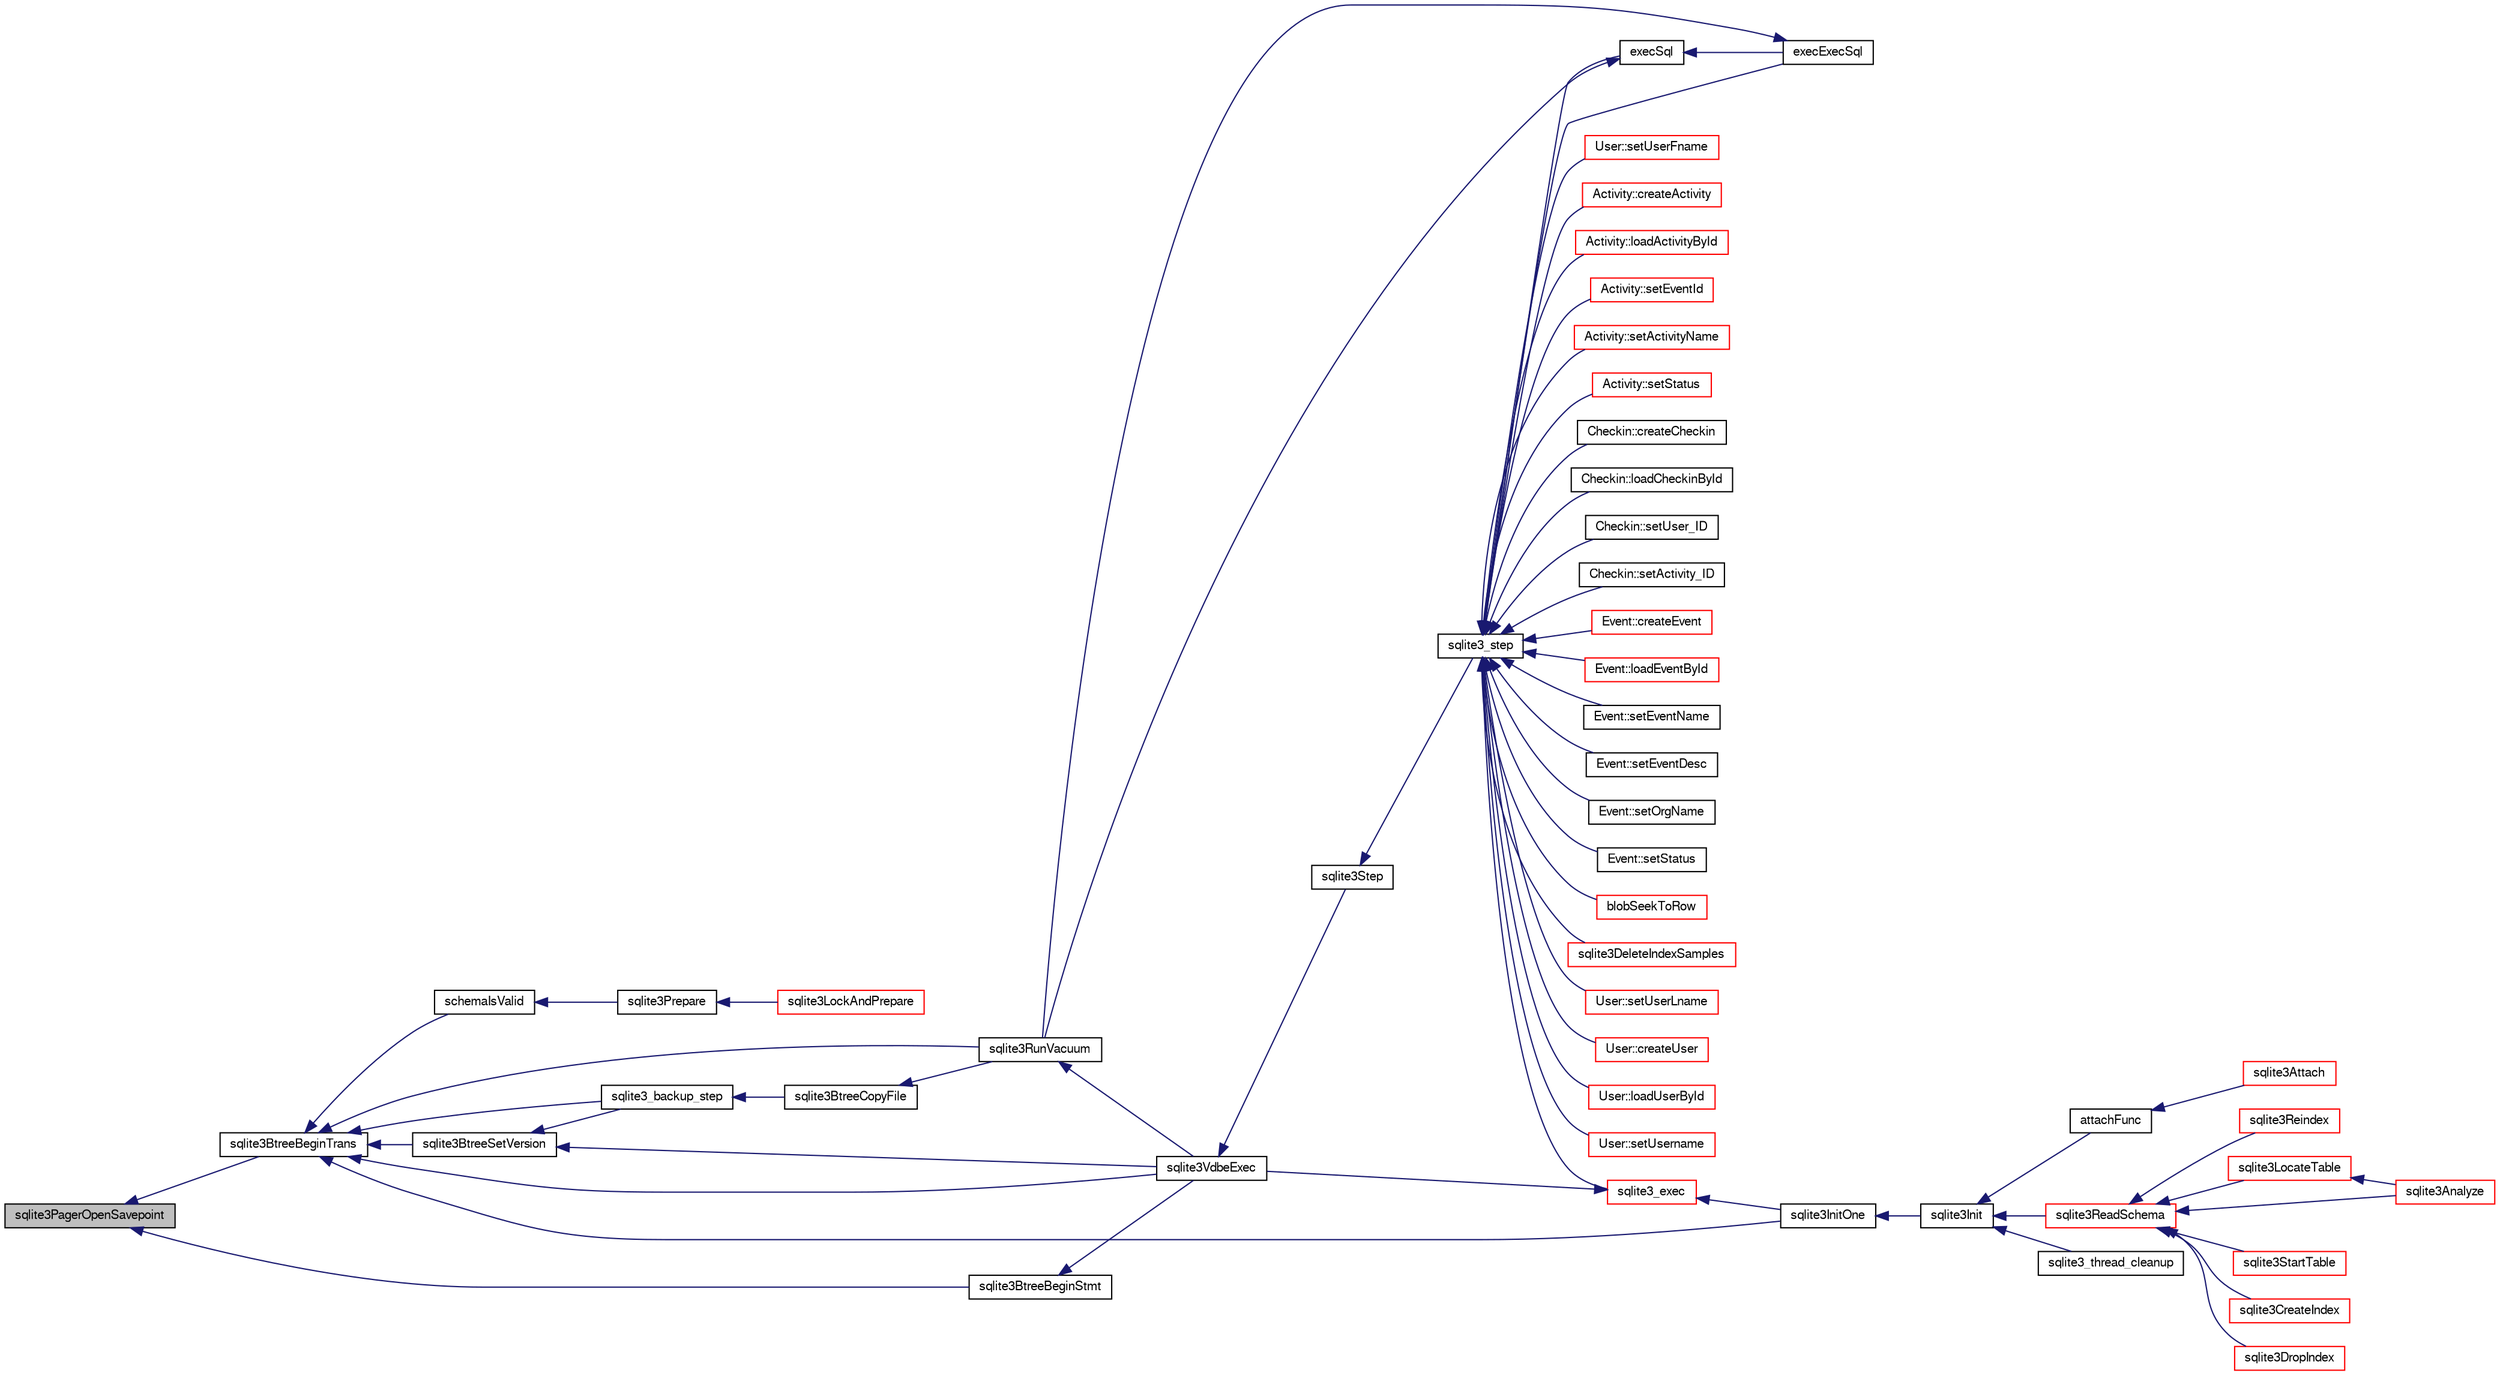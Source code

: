 digraph "sqlite3PagerOpenSavepoint"
{
  edge [fontname="FreeSans",fontsize="10",labelfontname="FreeSans",labelfontsize="10"];
  node [fontname="FreeSans",fontsize="10",shape=record];
  rankdir="LR";
  Node633587 [label="sqlite3PagerOpenSavepoint",height=0.2,width=0.4,color="black", fillcolor="grey75", style="filled", fontcolor="black"];
  Node633587 -> Node633588 [dir="back",color="midnightblue",fontsize="10",style="solid",fontname="FreeSans"];
  Node633588 [label="sqlite3BtreeBeginTrans",height=0.2,width=0.4,color="black", fillcolor="white", style="filled",URL="$sqlite3_8c.html#a52d6706df15c67c22aa7d0e290c16bf5"];
  Node633588 -> Node633589 [dir="back",color="midnightblue",fontsize="10",style="solid",fontname="FreeSans"];
  Node633589 [label="sqlite3BtreeSetVersion",height=0.2,width=0.4,color="black", fillcolor="white", style="filled",URL="$sqlite3_8c.html#a2db3061b5c557699a47415ca0342ba01"];
  Node633589 -> Node633590 [dir="back",color="midnightblue",fontsize="10",style="solid",fontname="FreeSans"];
  Node633590 [label="sqlite3_backup_step",height=0.2,width=0.4,color="black", fillcolor="white", style="filled",URL="$sqlite3_8h.html#a1699b75e98d082eebc465a9e64c35269"];
  Node633590 -> Node633591 [dir="back",color="midnightblue",fontsize="10",style="solid",fontname="FreeSans"];
  Node633591 [label="sqlite3BtreeCopyFile",height=0.2,width=0.4,color="black", fillcolor="white", style="filled",URL="$sqlite3_8c.html#a4d9e19a79f0d5c1dfcef0bd137ae83f9"];
  Node633591 -> Node633592 [dir="back",color="midnightblue",fontsize="10",style="solid",fontname="FreeSans"];
  Node633592 [label="sqlite3RunVacuum",height=0.2,width=0.4,color="black", fillcolor="white", style="filled",URL="$sqlite3_8c.html#a5e83ddc7b3e7e8e79ad5d1fc92de1d2f"];
  Node633592 -> Node633593 [dir="back",color="midnightblue",fontsize="10",style="solid",fontname="FreeSans"];
  Node633593 [label="sqlite3VdbeExec",height=0.2,width=0.4,color="black", fillcolor="white", style="filled",URL="$sqlite3_8c.html#a8ce40a614bdc56719c4d642b1e4dfb21"];
  Node633593 -> Node633594 [dir="back",color="midnightblue",fontsize="10",style="solid",fontname="FreeSans"];
  Node633594 [label="sqlite3Step",height=0.2,width=0.4,color="black", fillcolor="white", style="filled",URL="$sqlite3_8c.html#a3f2872e873e2758a4beedad1d5113554"];
  Node633594 -> Node633595 [dir="back",color="midnightblue",fontsize="10",style="solid",fontname="FreeSans"];
  Node633595 [label="sqlite3_step",height=0.2,width=0.4,color="black", fillcolor="white", style="filled",URL="$sqlite3_8h.html#ac1e491ce36b7471eb28387f7d3c74334"];
  Node633595 -> Node633596 [dir="back",color="midnightblue",fontsize="10",style="solid",fontname="FreeSans"];
  Node633596 [label="Activity::createActivity",height=0.2,width=0.4,color="red", fillcolor="white", style="filled",URL="$classActivity.html#a813cc5e52c14ab49b39014c134e3425b"];
  Node633595 -> Node633599 [dir="back",color="midnightblue",fontsize="10",style="solid",fontname="FreeSans"];
  Node633599 [label="Activity::loadActivityById",height=0.2,width=0.4,color="red", fillcolor="white", style="filled",URL="$classActivity.html#abe4ffb4f08a47212ebf9013259d9e7fd"];
  Node633595 -> Node633601 [dir="back",color="midnightblue",fontsize="10",style="solid",fontname="FreeSans"];
  Node633601 [label="Activity::setEventId",height=0.2,width=0.4,color="red", fillcolor="white", style="filled",URL="$classActivity.html#adb1d0fd0d08f473e068f0a4086bfa9ca"];
  Node633595 -> Node633602 [dir="back",color="midnightblue",fontsize="10",style="solid",fontname="FreeSans"];
  Node633602 [label="Activity::setActivityName",height=0.2,width=0.4,color="red", fillcolor="white", style="filled",URL="$classActivity.html#a62dc3737b33915a36086f9dd26d16a81"];
  Node633595 -> Node633603 [dir="back",color="midnightblue",fontsize="10",style="solid",fontname="FreeSans"];
  Node633603 [label="Activity::setStatus",height=0.2,width=0.4,color="red", fillcolor="white", style="filled",URL="$classActivity.html#af618135a7738f4d2a7ee147a8ef912ea"];
  Node633595 -> Node633604 [dir="back",color="midnightblue",fontsize="10",style="solid",fontname="FreeSans"];
  Node633604 [label="Checkin::createCheckin",height=0.2,width=0.4,color="black", fillcolor="white", style="filled",URL="$classCheckin.html#a4e40acdf7fff0e607f6de4f24f3a163c"];
  Node633595 -> Node633605 [dir="back",color="midnightblue",fontsize="10",style="solid",fontname="FreeSans"];
  Node633605 [label="Checkin::loadCheckinById",height=0.2,width=0.4,color="black", fillcolor="white", style="filled",URL="$classCheckin.html#a3461f70ea6c68475225f2a07f78a21e0"];
  Node633595 -> Node633606 [dir="back",color="midnightblue",fontsize="10",style="solid",fontname="FreeSans"];
  Node633606 [label="Checkin::setUser_ID",height=0.2,width=0.4,color="black", fillcolor="white", style="filled",URL="$classCheckin.html#a76ab640f4f912876dbebf183db5359c6"];
  Node633595 -> Node633607 [dir="back",color="midnightblue",fontsize="10",style="solid",fontname="FreeSans"];
  Node633607 [label="Checkin::setActivity_ID",height=0.2,width=0.4,color="black", fillcolor="white", style="filled",URL="$classCheckin.html#ab2ff3ec2604ec73a42af25874a00b232"];
  Node633595 -> Node633608 [dir="back",color="midnightblue",fontsize="10",style="solid",fontname="FreeSans"];
  Node633608 [label="Event::createEvent",height=0.2,width=0.4,color="red", fillcolor="white", style="filled",URL="$classEvent.html#a77adb9f4a46ffb32c2d931f0691f5903"];
  Node633595 -> Node633609 [dir="back",color="midnightblue",fontsize="10",style="solid",fontname="FreeSans"];
  Node633609 [label="Event::loadEventById",height=0.2,width=0.4,color="red", fillcolor="white", style="filled",URL="$classEvent.html#afa66cea33f722dbeecb69cc98fdea055"];
  Node633595 -> Node633610 [dir="back",color="midnightblue",fontsize="10",style="solid",fontname="FreeSans"];
  Node633610 [label="Event::setEventName",height=0.2,width=0.4,color="black", fillcolor="white", style="filled",URL="$classEvent.html#a10596b6ca077df05184e30d62b08729d"];
  Node633595 -> Node633611 [dir="back",color="midnightblue",fontsize="10",style="solid",fontname="FreeSans"];
  Node633611 [label="Event::setEventDesc",height=0.2,width=0.4,color="black", fillcolor="white", style="filled",URL="$classEvent.html#ae36b8377dcae792f1c5c4726024c981b"];
  Node633595 -> Node633612 [dir="back",color="midnightblue",fontsize="10",style="solid",fontname="FreeSans"];
  Node633612 [label="Event::setOrgName",height=0.2,width=0.4,color="black", fillcolor="white", style="filled",URL="$classEvent.html#a19aac0f776bd764563a54977656cf680"];
  Node633595 -> Node633613 [dir="back",color="midnightblue",fontsize="10",style="solid",fontname="FreeSans"];
  Node633613 [label="Event::setStatus",height=0.2,width=0.4,color="black", fillcolor="white", style="filled",URL="$classEvent.html#ab0a6b9285af0f4172eb841e2b80f8972"];
  Node633595 -> Node633614 [dir="back",color="midnightblue",fontsize="10",style="solid",fontname="FreeSans"];
  Node633614 [label="blobSeekToRow",height=0.2,width=0.4,color="red", fillcolor="white", style="filled",URL="$sqlite3_8c.html#afff57e13332b98c8a44a7cebe38962ab"];
  Node633595 -> Node633617 [dir="back",color="midnightblue",fontsize="10",style="solid",fontname="FreeSans"];
  Node633617 [label="sqlite3DeleteIndexSamples",height=0.2,width=0.4,color="red", fillcolor="white", style="filled",URL="$sqlite3_8c.html#aaeda0302fbf61397ec009f65bed047ef"];
  Node633595 -> Node633785 [dir="back",color="midnightblue",fontsize="10",style="solid",fontname="FreeSans"];
  Node633785 [label="sqlite3_exec",height=0.2,width=0.4,color="red", fillcolor="white", style="filled",URL="$sqlite3_8h.html#a97487ec8150e0bcc8fa392ab8f0e24db"];
  Node633785 -> Node633593 [dir="back",color="midnightblue",fontsize="10",style="solid",fontname="FreeSans"];
  Node633785 -> Node633619 [dir="back",color="midnightblue",fontsize="10",style="solid",fontname="FreeSans"];
  Node633619 [label="sqlite3InitOne",height=0.2,width=0.4,color="black", fillcolor="white", style="filled",URL="$sqlite3_8c.html#ac4318b25df65269906b0379251fe9b85"];
  Node633619 -> Node633620 [dir="back",color="midnightblue",fontsize="10",style="solid",fontname="FreeSans"];
  Node633620 [label="sqlite3Init",height=0.2,width=0.4,color="black", fillcolor="white", style="filled",URL="$sqlite3_8c.html#aed74e3dc765631a833f522f425ff5a48"];
  Node633620 -> Node633621 [dir="back",color="midnightblue",fontsize="10",style="solid",fontname="FreeSans"];
  Node633621 [label="attachFunc",height=0.2,width=0.4,color="black", fillcolor="white", style="filled",URL="$sqlite3_8c.html#a69cb751a7da501b9a0aa37e0d7c3eaf7"];
  Node633621 -> Node633622 [dir="back",color="midnightblue",fontsize="10",style="solid",fontname="FreeSans"];
  Node633622 [label="sqlite3Attach",height=0.2,width=0.4,color="red", fillcolor="white", style="filled",URL="$sqlite3_8c.html#ae0907fe0b43cc1b4c7e6a16213e8546f"];
  Node633620 -> Node633625 [dir="back",color="midnightblue",fontsize="10",style="solid",fontname="FreeSans"];
  Node633625 [label="sqlite3ReadSchema",height=0.2,width=0.4,color="red", fillcolor="white", style="filled",URL="$sqlite3_8c.html#ac41a97f30334f7d35b2b5713097eca90"];
  Node633625 -> Node633626 [dir="back",color="midnightblue",fontsize="10",style="solid",fontname="FreeSans"];
  Node633626 [label="sqlite3Analyze",height=0.2,width=0.4,color="red", fillcolor="white", style="filled",URL="$sqlite3_8c.html#ac696deb1ccaae3fa855cfbd0bfd4d048"];
  Node633625 -> Node633627 [dir="back",color="midnightblue",fontsize="10",style="solid",fontname="FreeSans"];
  Node633627 [label="sqlite3LocateTable",height=0.2,width=0.4,color="red", fillcolor="white", style="filled",URL="$sqlite3_8c.html#adfeea5b18971250d4ff7f5a44e134d75"];
  Node633627 -> Node633626 [dir="back",color="midnightblue",fontsize="10",style="solid",fontname="FreeSans"];
  Node633625 -> Node633715 [dir="back",color="midnightblue",fontsize="10",style="solid",fontname="FreeSans"];
  Node633715 [label="sqlite3StartTable",height=0.2,width=0.4,color="red", fillcolor="white", style="filled",URL="$sqlite3_8c.html#af49b4395f39d9078a0dda2484c183012"];
  Node633625 -> Node633632 [dir="back",color="midnightblue",fontsize="10",style="solid",fontname="FreeSans"];
  Node633632 [label="sqlite3CreateIndex",height=0.2,width=0.4,color="red", fillcolor="white", style="filled",URL="$sqlite3_8c.html#a8dbe5e590ab6c58a8c45f34f7c81e825"];
  Node633625 -> Node633717 [dir="back",color="midnightblue",fontsize="10",style="solid",fontname="FreeSans"];
  Node633717 [label="sqlite3DropIndex",height=0.2,width=0.4,color="red", fillcolor="white", style="filled",URL="$sqlite3_8c.html#a3ffd2536f34a0cf6d427710b06b71e83"];
  Node633625 -> Node633685 [dir="back",color="midnightblue",fontsize="10",style="solid",fontname="FreeSans"];
  Node633685 [label="sqlite3Reindex",height=0.2,width=0.4,color="red", fillcolor="white", style="filled",URL="$sqlite3_8c.html#abd189e31189391e1ef114b413ff4abbf"];
  Node633620 -> Node633719 [dir="back",color="midnightblue",fontsize="10",style="solid",fontname="FreeSans"];
  Node633719 [label="sqlite3_thread_cleanup",height=0.2,width=0.4,color="black", fillcolor="white", style="filled",URL="$sqlite3_8h.html#a34980c829db84f02e1a1599063469f06"];
  Node633595 -> Node633777 [dir="back",color="midnightblue",fontsize="10",style="solid",fontname="FreeSans"];
  Node633777 [label="execSql",height=0.2,width=0.4,color="black", fillcolor="white", style="filled",URL="$sqlite3_8c.html#a7d16651b98a110662f4c265eff0246cb"];
  Node633777 -> Node633778 [dir="back",color="midnightblue",fontsize="10",style="solid",fontname="FreeSans"];
  Node633778 [label="execExecSql",height=0.2,width=0.4,color="black", fillcolor="white", style="filled",URL="$sqlite3_8c.html#ac1be09a6c047f21133d16378d301e0d4"];
  Node633778 -> Node633592 [dir="back",color="midnightblue",fontsize="10",style="solid",fontname="FreeSans"];
  Node633777 -> Node633592 [dir="back",color="midnightblue",fontsize="10",style="solid",fontname="FreeSans"];
  Node633595 -> Node633778 [dir="back",color="midnightblue",fontsize="10",style="solid",fontname="FreeSans"];
  Node633595 -> Node633779 [dir="back",color="midnightblue",fontsize="10",style="solid",fontname="FreeSans"];
  Node633779 [label="User::createUser",height=0.2,width=0.4,color="red", fillcolor="white", style="filled",URL="$classUser.html#a22ed673939e8cc0a136130b809bba513"];
  Node633595 -> Node633780 [dir="back",color="midnightblue",fontsize="10",style="solid",fontname="FreeSans"];
  Node633780 [label="User::loadUserById",height=0.2,width=0.4,color="red", fillcolor="white", style="filled",URL="$classUser.html#a863377665b7fb83c5547dcf9727f5092"];
  Node633595 -> Node633781 [dir="back",color="midnightblue",fontsize="10",style="solid",fontname="FreeSans"];
  Node633781 [label="User::setUsername",height=0.2,width=0.4,color="red", fillcolor="white", style="filled",URL="$classUser.html#aa0497022a136cb78de785b0a39ae60b1"];
  Node633595 -> Node633782 [dir="back",color="midnightblue",fontsize="10",style="solid",fontname="FreeSans"];
  Node633782 [label="User::setUserFname",height=0.2,width=0.4,color="red", fillcolor="white", style="filled",URL="$classUser.html#a72657eb55cd0ca437b4841a43f19912f"];
  Node633595 -> Node633783 [dir="back",color="midnightblue",fontsize="10",style="solid",fontname="FreeSans"];
  Node633783 [label="User::setUserLname",height=0.2,width=0.4,color="red", fillcolor="white", style="filled",URL="$classUser.html#aa25973387e5afe1aa6f60dd6545e33b5"];
  Node633589 -> Node633593 [dir="back",color="midnightblue",fontsize="10",style="solid",fontname="FreeSans"];
  Node633588 -> Node633590 [dir="back",color="midnightblue",fontsize="10",style="solid",fontname="FreeSans"];
  Node633588 -> Node633593 [dir="back",color="midnightblue",fontsize="10",style="solid",fontname="FreeSans"];
  Node633588 -> Node633619 [dir="back",color="midnightblue",fontsize="10",style="solid",fontname="FreeSans"];
  Node633588 -> Node633803 [dir="back",color="midnightblue",fontsize="10",style="solid",fontname="FreeSans"];
  Node633803 [label="schemaIsValid",height=0.2,width=0.4,color="black", fillcolor="white", style="filled",URL="$sqlite3_8c.html#a7c466fe28e7ca6f46b8bf72c46d9738d"];
  Node633803 -> Node633772 [dir="back",color="midnightblue",fontsize="10",style="solid",fontname="FreeSans"];
  Node633772 [label="sqlite3Prepare",height=0.2,width=0.4,color="black", fillcolor="white", style="filled",URL="$sqlite3_8c.html#acb25890858d0bf4b12eb7aae569f0c7b"];
  Node633772 -> Node633773 [dir="back",color="midnightblue",fontsize="10",style="solid",fontname="FreeSans"];
  Node633773 [label="sqlite3LockAndPrepare",height=0.2,width=0.4,color="red", fillcolor="white", style="filled",URL="$sqlite3_8c.html#a5db1ec5589aa2b02c6d979211a8789bd"];
  Node633588 -> Node633592 [dir="back",color="midnightblue",fontsize="10",style="solid",fontname="FreeSans"];
  Node633587 -> Node633851 [dir="back",color="midnightblue",fontsize="10",style="solid",fontname="FreeSans"];
  Node633851 [label="sqlite3BtreeBeginStmt",height=0.2,width=0.4,color="black", fillcolor="white", style="filled",URL="$sqlite3_8c.html#ab0f7f15665a2d93234e9309410841b1d"];
  Node633851 -> Node633593 [dir="back",color="midnightblue",fontsize="10",style="solid",fontname="FreeSans"];
}
